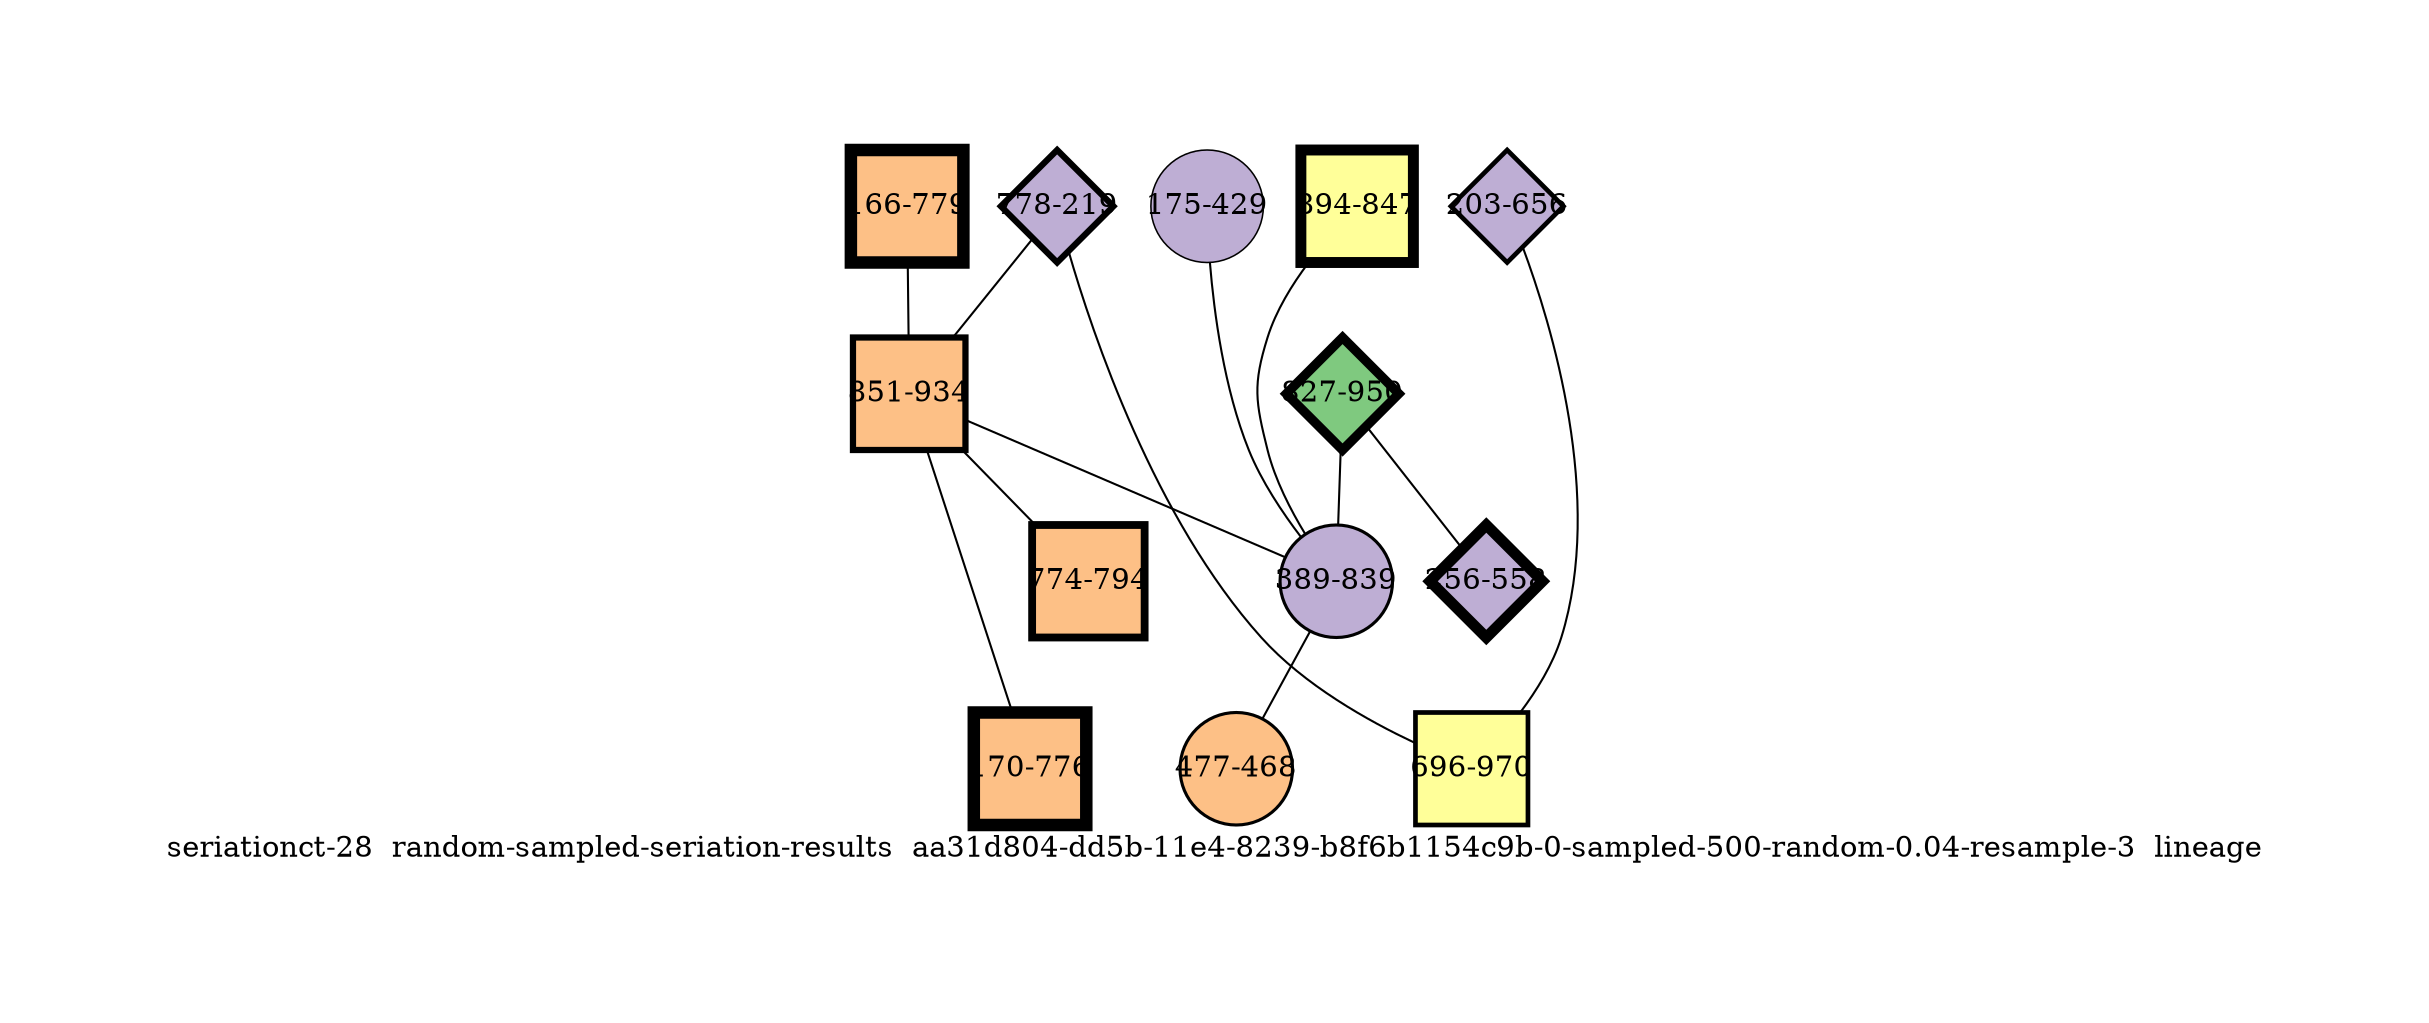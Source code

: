 strict graph "seriationct-28  random-sampled-seriation-results  aa31d804-dd5b-11e4-8239-b8f6b1154c9b-0-sampled-500-random-0.04-resample-3  lineage" {
labelloc=b;
ratio=auto;
pad="1.0";
label="seriationct-28  random-sampled-seriation-results  aa31d804-dd5b-11e4-8239-b8f6b1154c9b-0-sampled-500-random-0.04-resample-3  lineage";
node [width="0.75", style=filled, fixedsize=true, height="0.75", shape=circle, label=""];
0 [xCoordinate="779.0", appears_in_slice=8, yCoordinate="166.0", colorscheme=accent8, lineage_id=1, short_label="166-779", label="166-779", shape=square, cluster_id=2, fillcolor=3, size="500.0", id=0, penwidth="6.0"];
1 [xCoordinate="847.0", appears_in_slice=7, yCoordinate="894.0", colorscheme=accent8, lineage_id=1, short_label="894-847", label="894-847", shape=square, cluster_id=3, fillcolor=4, size="500.0", id=1, penwidth="5.25"];
2 [xCoordinate="219.0", appears_in_slice=4, yCoordinate="778.0", colorscheme=accent8, lineage_id=2, short_label="778-219", label="778-219", shape=diamond, cluster_id=1, fillcolor=2, size="500.0", id=2, penwidth="3.0"];
3 [xCoordinate="656.0", appears_in_slice=3, yCoordinate="203.0", colorscheme=accent8, lineage_id=2, short_label="203-656", label="203-656", shape=diamond, cluster_id=1, fillcolor=2, size="500.0", id=3, penwidth="2.25"];
4 [xCoordinate="429.0", appears_in_slice=1, yCoordinate="175.0", colorscheme=accent8, lineage_id=0, short_label="175-429", label="175-429", shape=circle, cluster_id=1, fillcolor=2, size="500.0", id=4, penwidth="0.75"];
5 [xCoordinate="950.0", appears_in_slice=6, yCoordinate="827.0", colorscheme=accent8, lineage_id=2, short_label="827-950", label="827-950", shape=diamond, cluster_id=0, fillcolor=1, size="500.0", id=5, penwidth="4.5"];
6 [xCoordinate="934.0", appears_in_slice=4, yCoordinate="851.0", colorscheme=accent8, lineage_id=1, short_label="851-934", label="851-934", shape=square, cluster_id=2, fillcolor=3, size="500.0", id=10, penwidth="3.0"];
7 [xCoordinate="776.0", appears_in_slice=8, yCoordinate="170.0", colorscheme=accent8, lineage_id=1, short_label="170-776", label="170-776", shape=square, cluster_id=2, fillcolor=3, size="500.0", id=7, penwidth="6.0"];
8 [xCoordinate="970.0", appears_in_slice=3, yCoordinate="696.0", colorscheme=accent8, lineage_id=1, short_label="696-970", label="696-970", shape=square, cluster_id=3, fillcolor=4, size="500.0", id=9, penwidth="2.25"];
9 [xCoordinate="794.0", appears_in_slice=5, yCoordinate="774.0", colorscheme=accent8, lineage_id=1, short_label="774-794", label="774-794", shape=square, cluster_id=2, fillcolor=3, size="500.0", id=8, penwidth="3.75"];
10 [xCoordinate="839.0", appears_in_slice=2, yCoordinate="389.0", colorscheme=accent8, lineage_id=0, short_label="389-839", label="389-839", shape=circle, cluster_id=1, fillcolor=2, size="500.0", id=6, penwidth="1.5"];
11 [xCoordinate="468.0", appears_in_slice=2, yCoordinate="477.0", colorscheme=accent8, lineage_id=0, short_label="477-468", label="477-468", shape=circle, cluster_id=2, fillcolor=3, size="500.0", id=11, penwidth="1.5"];
12 [xCoordinate="558.0", appears_in_slice=7, yCoordinate="256.0", colorscheme=accent8, lineage_id=2, short_label="256-558", label="256-558", shape=diamond, cluster_id=1, fillcolor=2, size="500.0", id=12, penwidth="5.25"];
0 -- 6  [inverseweight="2.66213660655", weight="0.375638123731"];
1 -- 10  [inverseweight="2.32787388733", weight="0.429576535672"];
2 -- 8  [inverseweight="3.10206169491", weight="0.322366251335"];
2 -- 6  [inverseweight="2.99106408445", weight="0.334329179103"];
3 -- 8  [inverseweight="3.20262877172", weight="0.312243494728"];
4 -- 10  [inverseweight="2.98391824195", weight="0.33512982559"];
5 -- 10  [inverseweight="2.94719939871", weight="0.339305172374"];
5 -- 12  [inverseweight="2.69089574054", weight="0.371623465352"];
6 -- 9  [inverseweight="2.85179348652", weight="0.350656527103"];
6 -- 10  [inverseweight="2.99535481121", weight="0.333850265838"];
6 -- 7  [inverseweight="2.30839176075", weight="0.43320203139"];
10 -- 11  [inverseweight="3.06962278618", weight="0.325772927052"];
}

